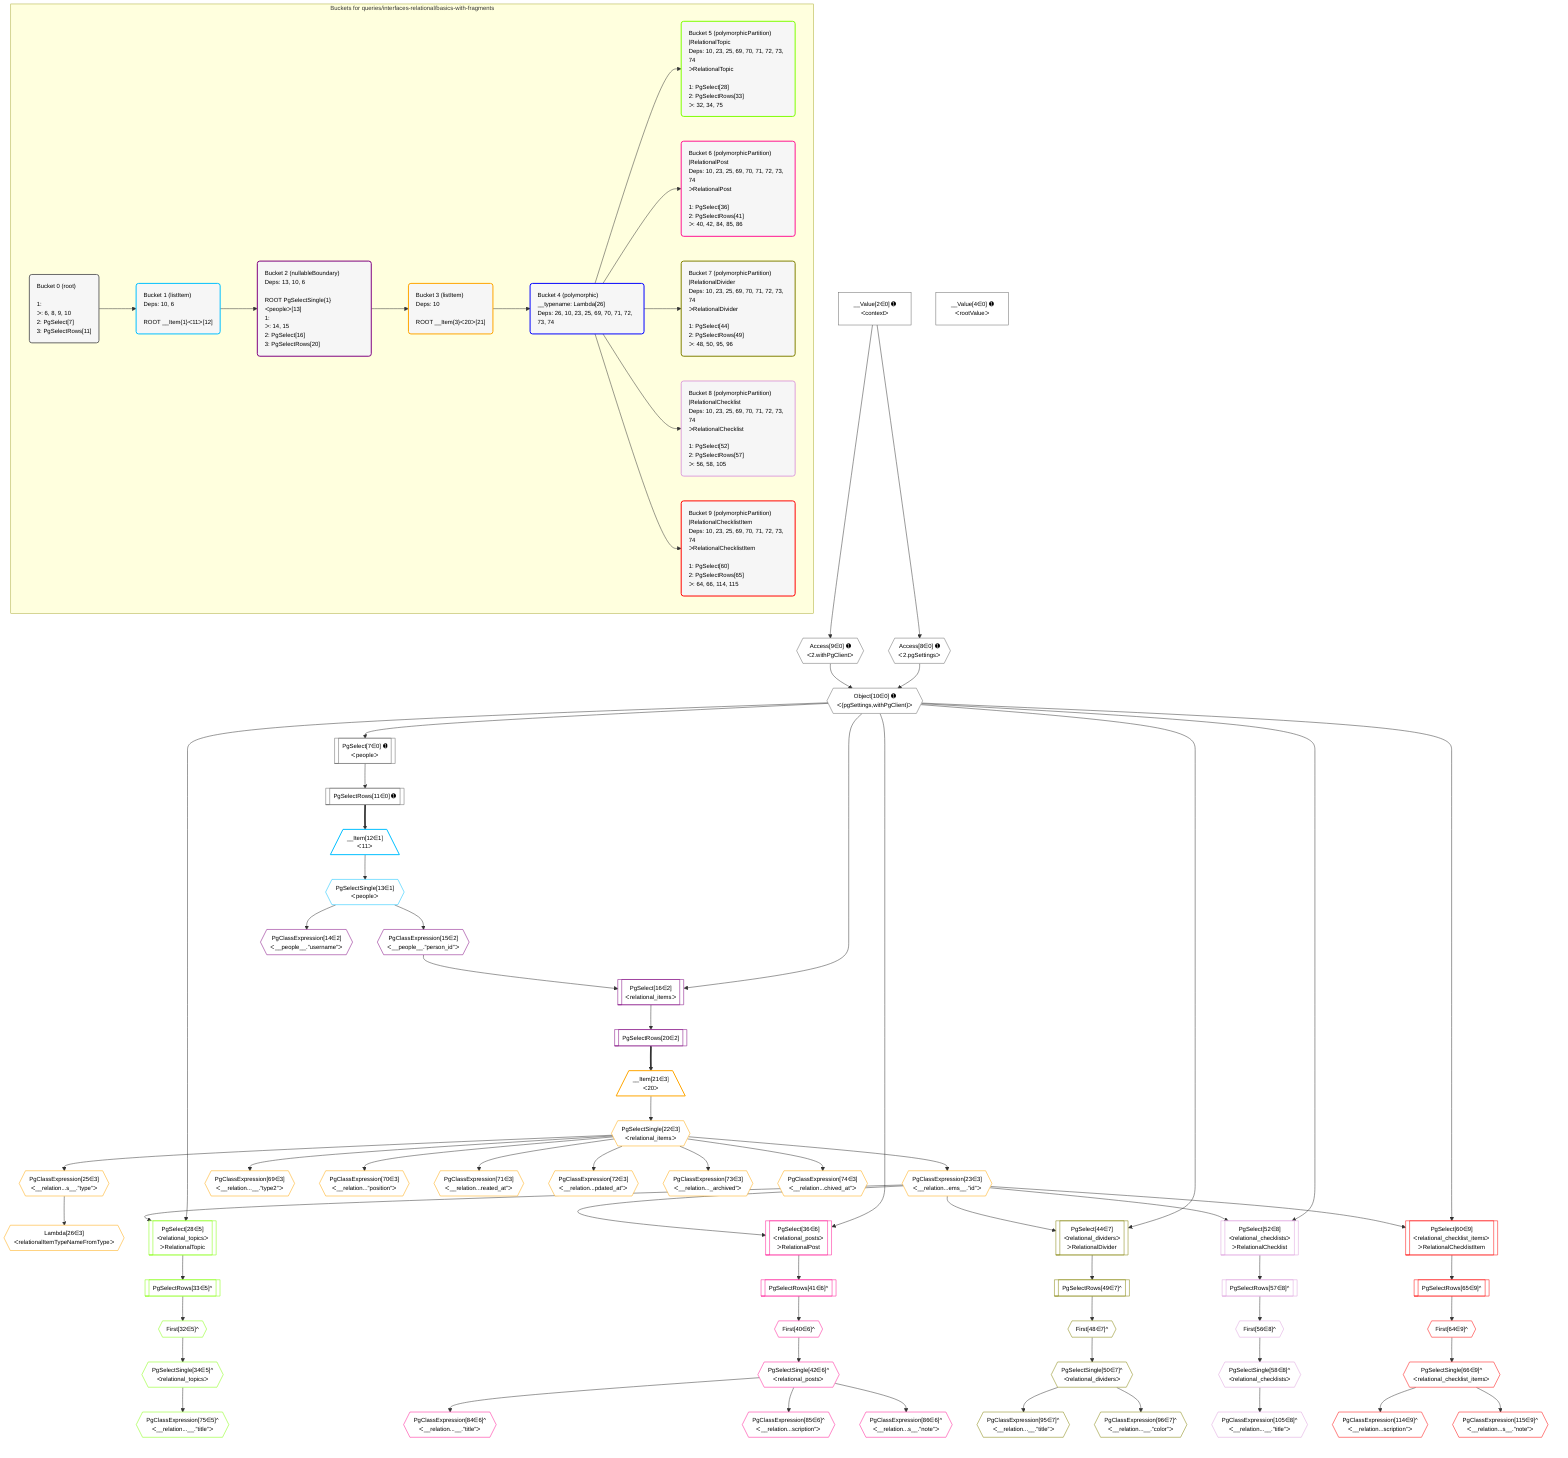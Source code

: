 %%{init: {'themeVariables': { 'fontSize': '12px'}}}%%
graph TD
    classDef path fill:#eee,stroke:#000,color:#000
    classDef plan fill:#fff,stroke-width:1px,color:#000
    classDef itemplan fill:#fff,stroke-width:2px,color:#000
    classDef unbatchedplan fill:#dff,stroke-width:1px,color:#000
    classDef sideeffectplan fill:#fcc,stroke-width:2px,color:#000
    classDef bucket fill:#f6f6f6,color:#000,stroke-width:2px,text-align:left

    subgraph "Buckets for queries/interfaces-relational/basics-with-fragments"
    Bucket0("Bucket 0 (root)<br /><br />1: <br />ᐳ: 6, 8, 9, 10<br />2: PgSelect[7]<br />3: PgSelectRows[11]"):::bucket
    Bucket1("Bucket 1 (listItem)<br />Deps: 10, 6<br /><br />ROOT __Item{1}ᐸ11ᐳ[12]"):::bucket
    Bucket2("Bucket 2 (nullableBoundary)<br />Deps: 13, 10, 6<br /><br />ROOT PgSelectSingle{1}ᐸpeopleᐳ[13]<br />1: <br />ᐳ: 14, 15<br />2: PgSelect[16]<br />3: PgSelectRows[20]"):::bucket
    Bucket3("Bucket 3 (listItem)<br />Deps: 10<br /><br />ROOT __Item{3}ᐸ20ᐳ[21]"):::bucket
    Bucket4("Bucket 4 (polymorphic)<br />__typename: Lambda[26]<br />Deps: 26, 10, 23, 25, 69, 70, 71, 72, 73, 74"):::bucket
    Bucket5("Bucket 5 (polymorphicPartition)<br />|RelationalTopic<br />Deps: 10, 23, 25, 69, 70, 71, 72, 73, 74<br />ᐳRelationalTopic<br /><br />1: PgSelect[28]<br />2: PgSelectRows[33]<br />ᐳ: 32, 34, 75"):::bucket
    Bucket6("Bucket 6 (polymorphicPartition)<br />|RelationalPost<br />Deps: 10, 23, 25, 69, 70, 71, 72, 73, 74<br />ᐳRelationalPost<br /><br />1: PgSelect[36]<br />2: PgSelectRows[41]<br />ᐳ: 40, 42, 84, 85, 86"):::bucket
    Bucket7("Bucket 7 (polymorphicPartition)<br />|RelationalDivider<br />Deps: 10, 23, 25, 69, 70, 71, 72, 73, 74<br />ᐳRelationalDivider<br /><br />1: PgSelect[44]<br />2: PgSelectRows[49]<br />ᐳ: 48, 50, 95, 96"):::bucket
    Bucket8("Bucket 8 (polymorphicPartition)<br />|RelationalChecklist<br />Deps: 10, 23, 25, 69, 70, 71, 72, 73, 74<br />ᐳRelationalChecklist<br /><br />1: PgSelect[52]<br />2: PgSelectRows[57]<br />ᐳ: 56, 58, 105"):::bucket
    Bucket9("Bucket 9 (polymorphicPartition)<br />|RelationalChecklistItem<br />Deps: 10, 23, 25, 69, 70, 71, 72, 73, 74<br />ᐳRelationalChecklistItem<br /><br />1: PgSelect[60]<br />2: PgSelectRows[65]<br />ᐳ: 64, 66, 114, 115"):::bucket
    end
    Bucket0 --> Bucket1
    Bucket1 --> Bucket2
    Bucket2 --> Bucket3
    Bucket3 --> Bucket4
    Bucket4 --> Bucket5 & Bucket6 & Bucket7 & Bucket8 & Bucket9

    %% plan dependencies
    PgSelect7[["PgSelect[7∈0] ➊<br />ᐸpeopleᐳ"]]:::plan
    Object10{{"Object[10∈0] ➊<br />ᐸ{pgSettings,withPgClient}ᐳ"}}:::plan
    Object10 --> PgSelect7
    Access8{{"Access[8∈0] ➊<br />ᐸ2.pgSettingsᐳ"}}:::plan
    Access9{{"Access[9∈0] ➊<br />ᐸ2.withPgClientᐳ"}}:::plan
    Access8 & Access9 --> Object10
    __Value2["__Value[2∈0] ➊<br />ᐸcontextᐳ"]:::plan
    __Value2 --> Access8
    __Value2 --> Access9
    PgSelectRows11[["PgSelectRows[11∈0] ➊"]]:::plan
    PgSelect7 --> PgSelectRows11
    __Value4["__Value[4∈0] ➊<br />ᐸrootValueᐳ"]:::plan
    __Item12[/"__Item[12∈1]<br />ᐸ11ᐳ"\]:::itemplan
    PgSelectRows11 ==> __Item12
    PgSelectSingle13{{"PgSelectSingle[13∈1]<br />ᐸpeopleᐳ"}}:::plan
    __Item12 --> PgSelectSingle13
    PgSelect16[["PgSelect[16∈2]<br />ᐸrelational_itemsᐳ"]]:::plan
    PgClassExpression15{{"PgClassExpression[15∈2]<br />ᐸ__people__.”person_id”ᐳ"}}:::plan
    Object10 & PgClassExpression15 --> PgSelect16
    PgClassExpression14{{"PgClassExpression[14∈2]<br />ᐸ__people__.”username”ᐳ"}}:::plan
    PgSelectSingle13 --> PgClassExpression14
    PgSelectSingle13 --> PgClassExpression15
    PgSelectRows20[["PgSelectRows[20∈2]"]]:::plan
    PgSelect16 --> PgSelectRows20
    __Item21[/"__Item[21∈3]<br />ᐸ20ᐳ"\]:::itemplan
    PgSelectRows20 ==> __Item21
    PgSelectSingle22{{"PgSelectSingle[22∈3]<br />ᐸrelational_itemsᐳ"}}:::plan
    __Item21 --> PgSelectSingle22
    PgClassExpression23{{"PgClassExpression[23∈3]<br />ᐸ__relation...ems__.”id”ᐳ"}}:::plan
    PgSelectSingle22 --> PgClassExpression23
    PgClassExpression25{{"PgClassExpression[25∈3]<br />ᐸ__relation...s__.”type”ᐳ"}}:::plan
    PgSelectSingle22 --> PgClassExpression25
    Lambda26{{"Lambda[26∈3]<br />ᐸrelationalItemTypeNameFromTypeᐳ"}}:::plan
    PgClassExpression25 --> Lambda26
    PgClassExpression69{{"PgClassExpression[69∈3]<br />ᐸ__relation...__.”type2”ᐳ"}}:::plan
    PgSelectSingle22 --> PgClassExpression69
    PgClassExpression70{{"PgClassExpression[70∈3]<br />ᐸ__relation...”position”ᐳ"}}:::plan
    PgSelectSingle22 --> PgClassExpression70
    PgClassExpression71{{"PgClassExpression[71∈3]<br />ᐸ__relation...reated_at”ᐳ"}}:::plan
    PgSelectSingle22 --> PgClassExpression71
    PgClassExpression72{{"PgClassExpression[72∈3]<br />ᐸ__relation...pdated_at”ᐳ"}}:::plan
    PgSelectSingle22 --> PgClassExpression72
    PgClassExpression73{{"PgClassExpression[73∈3]<br />ᐸ__relation..._archived”ᐳ"}}:::plan
    PgSelectSingle22 --> PgClassExpression73
    PgClassExpression74{{"PgClassExpression[74∈3]<br />ᐸ__relation...chived_at”ᐳ"}}:::plan
    PgSelectSingle22 --> PgClassExpression74
    PgSelect28[["PgSelect[28∈5]<br />ᐸrelational_topicsᐳ<br />ᐳRelationalTopic"]]:::plan
    Object10 & PgClassExpression23 --> PgSelect28
    First32{{"First[32∈5]^"}}:::plan
    PgSelectRows33[["PgSelectRows[33∈5]^"]]:::plan
    PgSelectRows33 --> First32
    PgSelect28 --> PgSelectRows33
    PgSelectSingle34{{"PgSelectSingle[34∈5]^<br />ᐸrelational_topicsᐳ"}}:::plan
    First32 --> PgSelectSingle34
    PgClassExpression75{{"PgClassExpression[75∈5]^<br />ᐸ__relation...__.”title”ᐳ"}}:::plan
    PgSelectSingle34 --> PgClassExpression75
    PgSelect36[["PgSelect[36∈6]<br />ᐸrelational_postsᐳ<br />ᐳRelationalPost"]]:::plan
    Object10 & PgClassExpression23 --> PgSelect36
    First40{{"First[40∈6]^"}}:::plan
    PgSelectRows41[["PgSelectRows[41∈6]^"]]:::plan
    PgSelectRows41 --> First40
    PgSelect36 --> PgSelectRows41
    PgSelectSingle42{{"PgSelectSingle[42∈6]^<br />ᐸrelational_postsᐳ"}}:::plan
    First40 --> PgSelectSingle42
    PgClassExpression84{{"PgClassExpression[84∈6]^<br />ᐸ__relation...__.”title”ᐳ"}}:::plan
    PgSelectSingle42 --> PgClassExpression84
    PgClassExpression85{{"PgClassExpression[85∈6]^<br />ᐸ__relation...scription”ᐳ"}}:::plan
    PgSelectSingle42 --> PgClassExpression85
    PgClassExpression86{{"PgClassExpression[86∈6]^<br />ᐸ__relation...s__.”note”ᐳ"}}:::plan
    PgSelectSingle42 --> PgClassExpression86
    PgSelect44[["PgSelect[44∈7]<br />ᐸrelational_dividersᐳ<br />ᐳRelationalDivider"]]:::plan
    Object10 & PgClassExpression23 --> PgSelect44
    First48{{"First[48∈7]^"}}:::plan
    PgSelectRows49[["PgSelectRows[49∈7]^"]]:::plan
    PgSelectRows49 --> First48
    PgSelect44 --> PgSelectRows49
    PgSelectSingle50{{"PgSelectSingle[50∈7]^<br />ᐸrelational_dividersᐳ"}}:::plan
    First48 --> PgSelectSingle50
    PgClassExpression95{{"PgClassExpression[95∈7]^<br />ᐸ__relation...__.”title”ᐳ"}}:::plan
    PgSelectSingle50 --> PgClassExpression95
    PgClassExpression96{{"PgClassExpression[96∈7]^<br />ᐸ__relation...__.”color”ᐳ"}}:::plan
    PgSelectSingle50 --> PgClassExpression96
    PgSelect52[["PgSelect[52∈8]<br />ᐸrelational_checklistsᐳ<br />ᐳRelationalChecklist"]]:::plan
    Object10 & PgClassExpression23 --> PgSelect52
    First56{{"First[56∈8]^"}}:::plan
    PgSelectRows57[["PgSelectRows[57∈8]^"]]:::plan
    PgSelectRows57 --> First56
    PgSelect52 --> PgSelectRows57
    PgSelectSingle58{{"PgSelectSingle[58∈8]^<br />ᐸrelational_checklistsᐳ"}}:::plan
    First56 --> PgSelectSingle58
    PgClassExpression105{{"PgClassExpression[105∈8]^<br />ᐸ__relation...__.”title”ᐳ"}}:::plan
    PgSelectSingle58 --> PgClassExpression105
    PgSelect60[["PgSelect[60∈9]<br />ᐸrelational_checklist_itemsᐳ<br />ᐳRelationalChecklistItem"]]:::plan
    Object10 & PgClassExpression23 --> PgSelect60
    First64{{"First[64∈9]^"}}:::plan
    PgSelectRows65[["PgSelectRows[65∈9]^"]]:::plan
    PgSelectRows65 --> First64
    PgSelect60 --> PgSelectRows65
    PgSelectSingle66{{"PgSelectSingle[66∈9]^<br />ᐸrelational_checklist_itemsᐳ"}}:::plan
    First64 --> PgSelectSingle66
    PgClassExpression114{{"PgClassExpression[114∈9]^<br />ᐸ__relation...scription”ᐳ"}}:::plan
    PgSelectSingle66 --> PgClassExpression114
    PgClassExpression115{{"PgClassExpression[115∈9]^<br />ᐸ__relation...s__.”note”ᐳ"}}:::plan
    PgSelectSingle66 --> PgClassExpression115

    %% define steps
    classDef bucket0 stroke:#696969
    class Bucket0,__Value2,__Value4,PgSelect7,Access8,Access9,Object10,PgSelectRows11 bucket0
    classDef bucket1 stroke:#00bfff
    class Bucket1,__Item12,PgSelectSingle13 bucket1
    classDef bucket2 stroke:#7f007f
    class Bucket2,PgClassExpression14,PgClassExpression15,PgSelect16,PgSelectRows20 bucket2
    classDef bucket3 stroke:#ffa500
    class Bucket3,__Item21,PgSelectSingle22,PgClassExpression23,PgClassExpression25,Lambda26,PgClassExpression69,PgClassExpression70,PgClassExpression71,PgClassExpression72,PgClassExpression73,PgClassExpression74 bucket3
    classDef bucket4 stroke:#0000ff
    class Bucket4 bucket4
    classDef bucket5 stroke:#7fff00
    class Bucket5,PgSelect28,First32,PgSelectRows33,PgSelectSingle34,PgClassExpression75 bucket5
    classDef bucket6 stroke:#ff1493
    class Bucket6,PgSelect36,First40,PgSelectRows41,PgSelectSingle42,PgClassExpression84,PgClassExpression85,PgClassExpression86 bucket6
    classDef bucket7 stroke:#808000
    class Bucket7,PgSelect44,First48,PgSelectRows49,PgSelectSingle50,PgClassExpression95,PgClassExpression96 bucket7
    classDef bucket8 stroke:#dda0dd
    class Bucket8,PgSelect52,First56,PgSelectRows57,PgSelectSingle58,PgClassExpression105 bucket8
    classDef bucket9 stroke:#ff0000
    class Bucket9,PgSelect60,First64,PgSelectRows65,PgSelectSingle66,PgClassExpression114,PgClassExpression115 bucket9